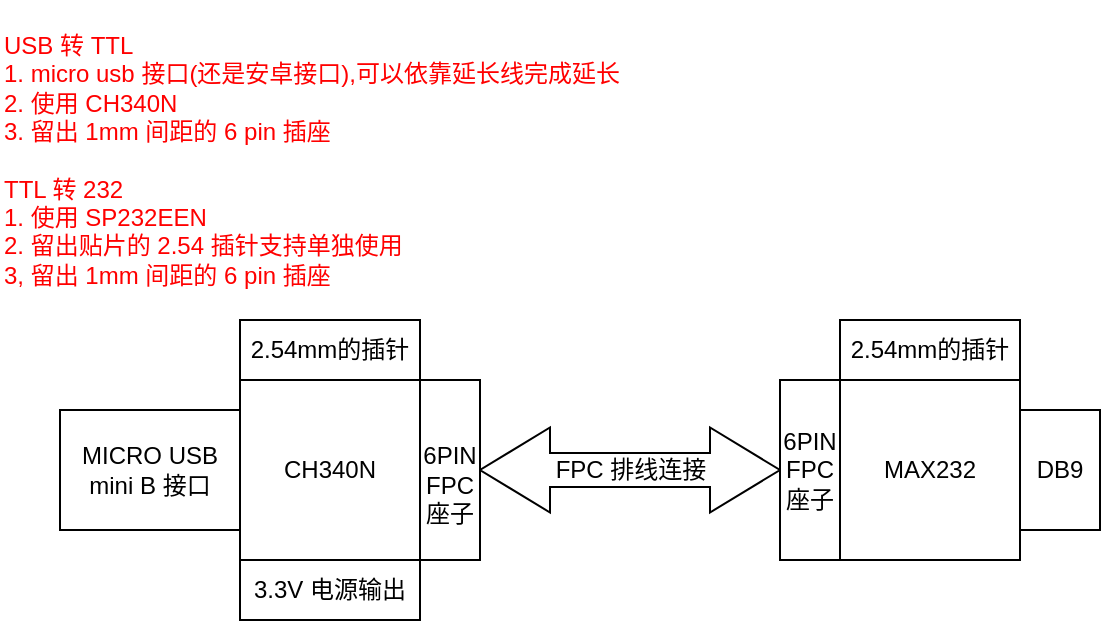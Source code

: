 <mxfile version="13.7.9" type="device"><diagram id="wnSoxOaoNETUDfRZ2St4" name="Page-1"><mxGraphModel dx="597" dy="377" grid="1" gridSize="10" guides="1" tooltips="1" connect="1" arrows="1" fold="1" page="1" pageScale="1" pageWidth="850" pageHeight="1100" math="0" shadow="0"><root><mxCell id="0"/><mxCell id="1" parent="0"/><mxCell id="OZZl32TNNODdKQ-DsTax-1" value="CH340N" style="rounded=0;whiteSpace=wrap;html=1;" parent="1" vertex="1"><mxGeometry x="240" y="190" width="90" height="90" as="geometry"/></mxCell><mxCell id="OZZl32TNNODdKQ-DsTax-2" value="MICRO USB &lt;br&gt;mini B 接口" style="rounded=0;whiteSpace=wrap;html=1;" parent="1" vertex="1"><mxGeometry x="150" y="205" width="90" height="60" as="geometry"/></mxCell><mxCell id="OZZl32TNNODdKQ-DsTax-3" value="DB9" style="rounded=0;whiteSpace=wrap;html=1;" parent="1" vertex="1"><mxGeometry x="630" y="205" width="40" height="60" as="geometry"/></mxCell><mxCell id="OZZl32TNNODdKQ-DsTax-4" value="USB 转 TTL &lt;br&gt;1. micro usb 接口(还是安卓接口),可以依靠延长线完成延长&lt;br&gt;2. 使用 CH340N&lt;br&gt;3. 留出 1mm 间距的 6 pin 插座&lt;br&gt;&lt;br&gt;TTL 转 232&lt;br&gt;1. 使用 SP232EEN&lt;br&gt;2. 留出贴片的 2.54 插针支持单独使用&lt;br&gt;3, 留出 1mm 间距的 6 pin 插座" style="text;html=1;strokeColor=none;fillColor=none;align=left;verticalAlign=middle;whiteSpace=wrap;rounded=0;fontColor=#FF0000;" parent="1" vertex="1"><mxGeometry x="120" width="340" height="160" as="geometry"/></mxCell><mxCell id="OZZl32TNNODdKQ-DsTax-5" value="MAX232" style="rounded=0;whiteSpace=wrap;html=1;" parent="1" vertex="1"><mxGeometry x="540" y="190" width="90" height="90" as="geometry"/></mxCell><mxCell id="OZZl32TNNODdKQ-DsTax-7" value="FPC 排线连接" style="html=1;shadow=0;dashed=0;align=center;verticalAlign=middle;shape=mxgraph.arrows2.twoWayArrow;dy=0.6;dx=35;" parent="1" vertex="1"><mxGeometry x="360" y="213.75" width="150" height="42.5" as="geometry"/></mxCell><mxCell id="OZZl32TNNODdKQ-DsTax-10" value="2.54mm的插针" style="rounded=0;whiteSpace=wrap;html=1;" parent="1" vertex="1"><mxGeometry x="240" y="160" width="90" height="30" as="geometry"/></mxCell><mxCell id="OZZl32TNNODdKQ-DsTax-11" value="&lt;br&gt;6PIN&lt;br&gt;FPC座子" style="rounded=0;whiteSpace=wrap;html=1;" parent="1" vertex="1"><mxGeometry x="330" y="190" width="30" height="90" as="geometry"/></mxCell><mxCell id="OZZl32TNNODdKQ-DsTax-12" value="3.3V 电源输出" style="rounded=0;whiteSpace=wrap;html=1;" parent="1" vertex="1"><mxGeometry x="240" y="280" width="90" height="30" as="geometry"/></mxCell><mxCell id="OZZl32TNNODdKQ-DsTax-13" value="2.54mm的插针" style="rounded=0;whiteSpace=wrap;html=1;" parent="1" vertex="1"><mxGeometry x="540" y="160" width="90" height="30" as="geometry"/></mxCell><mxCell id="Wr56Mhgzi0ganEBzPk17-1" value="6PIN&lt;br&gt;FPC座子" style="rounded=0;whiteSpace=wrap;html=1;" vertex="1" parent="1"><mxGeometry x="510" y="190" width="30" height="90" as="geometry"/></mxCell></root></mxGraphModel></diagram></mxfile>